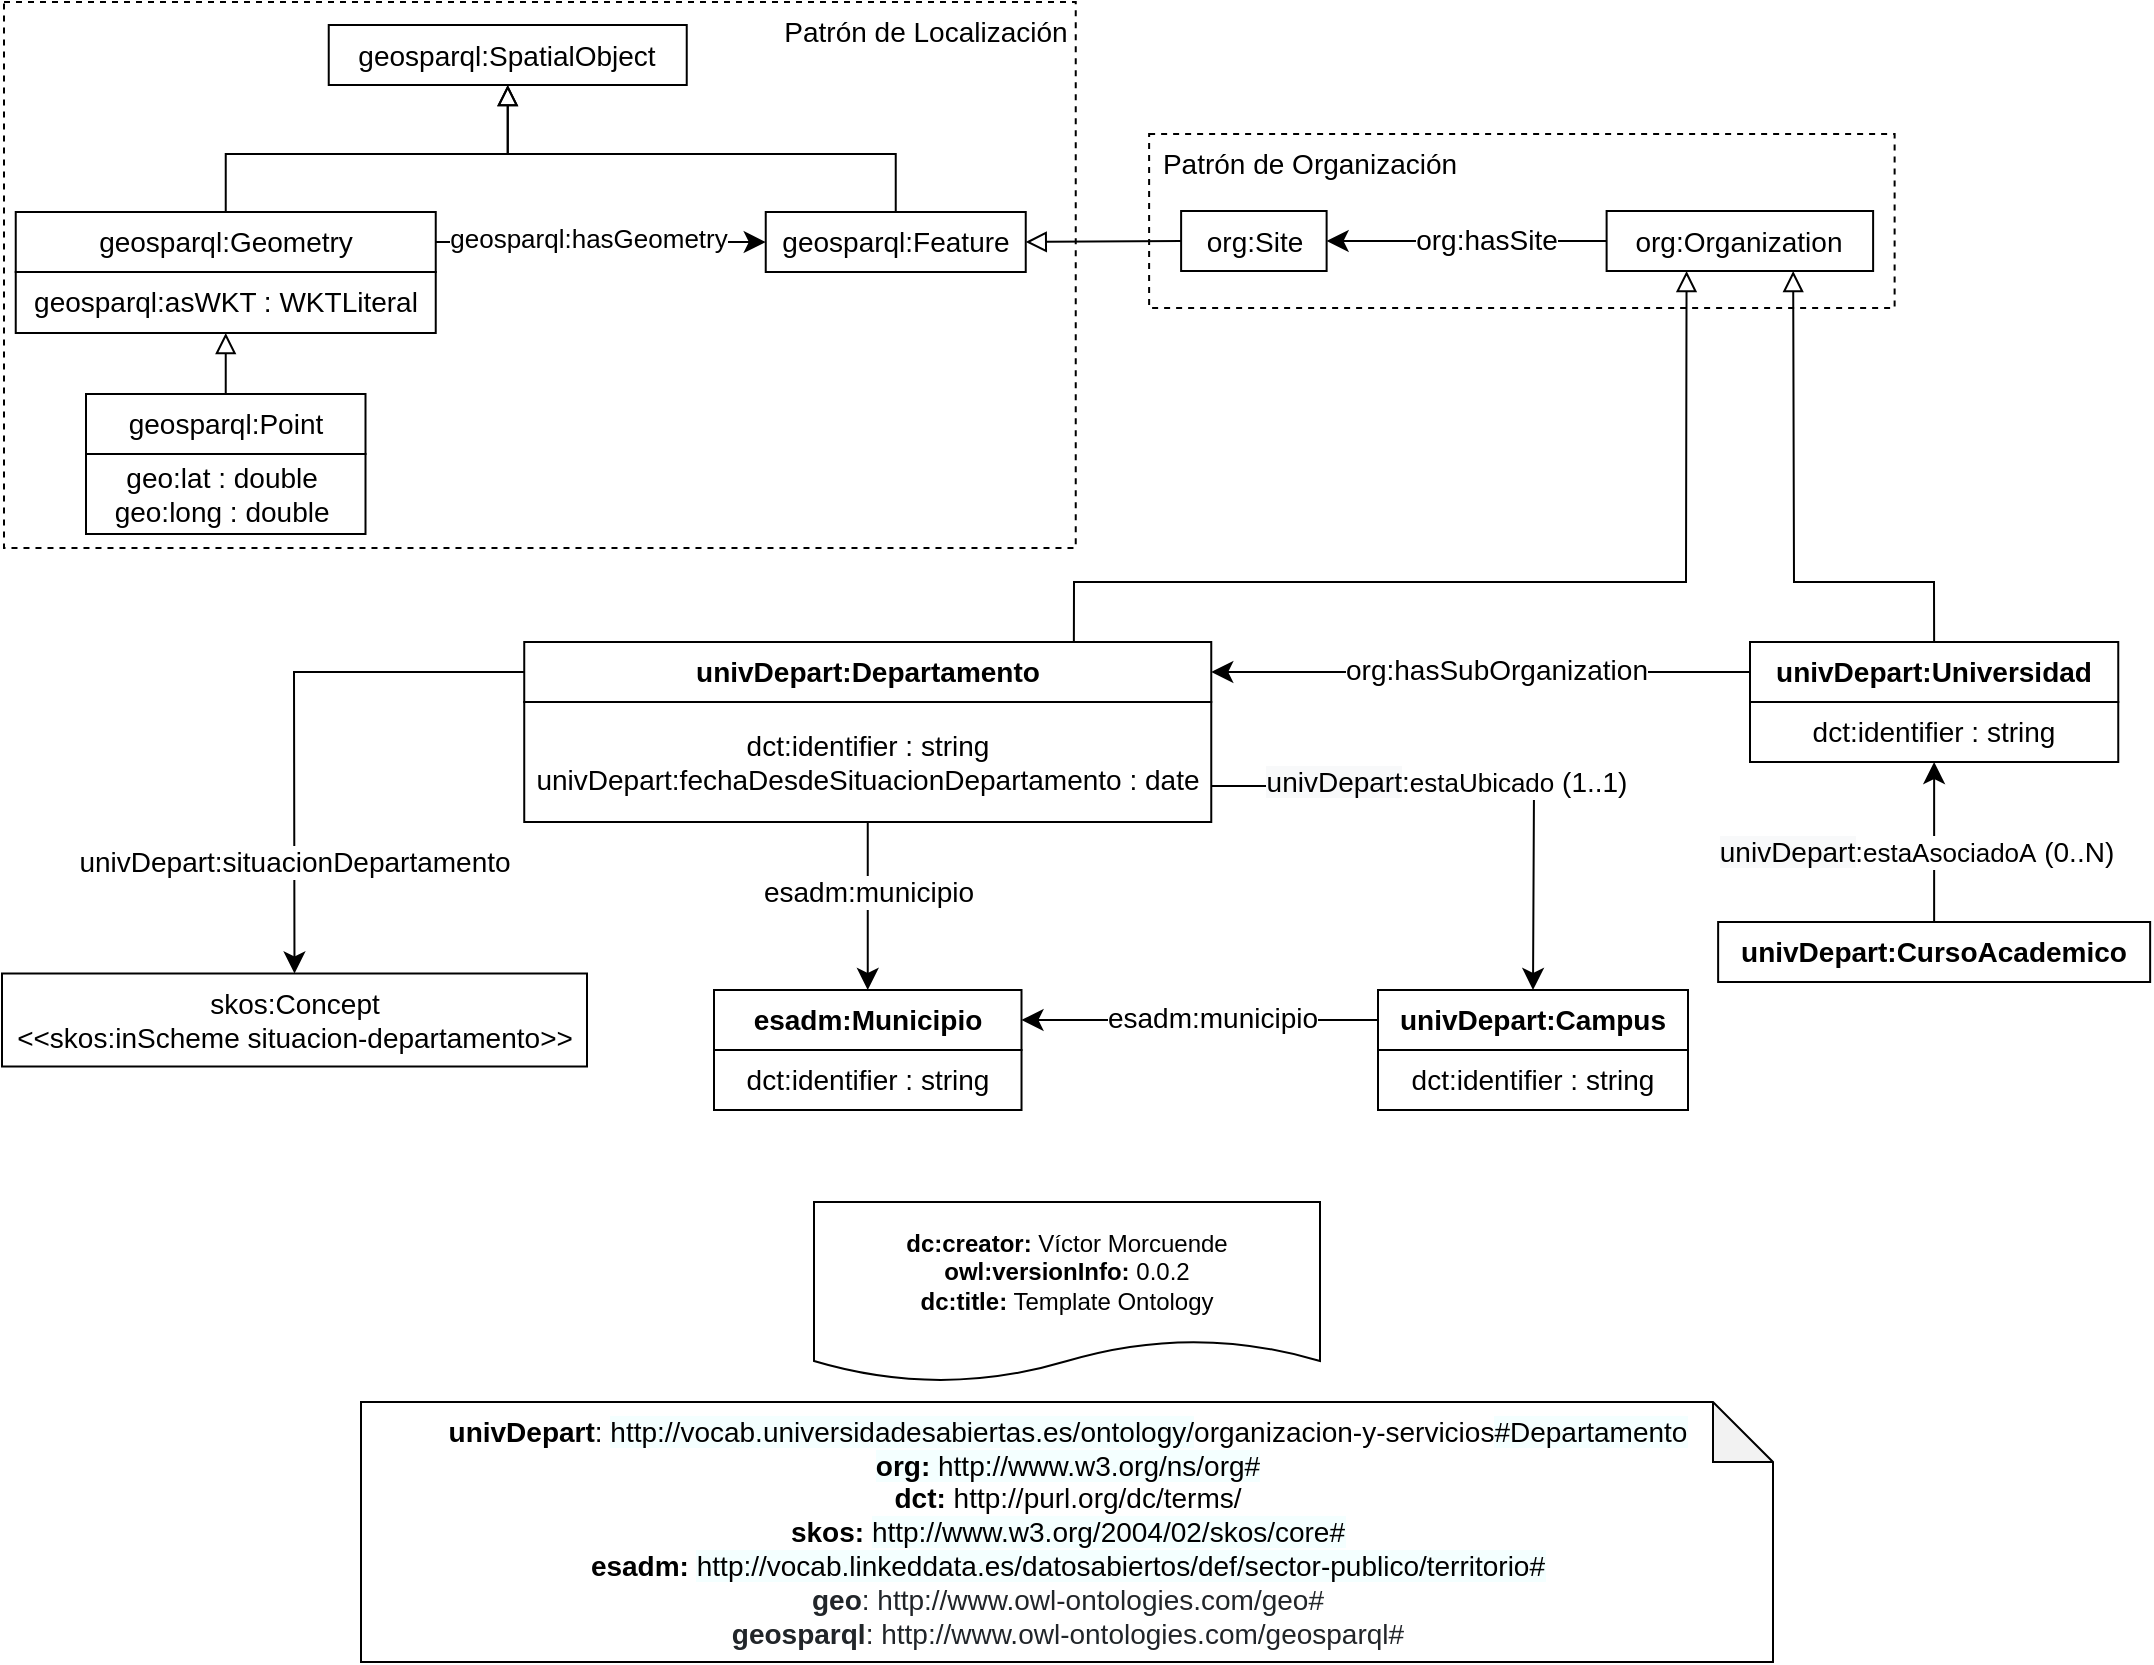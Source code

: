 <mxfile version="17.1.3" type="device"><diagram id="2xOe5xubepqIjJ3LcJC1" name="Page-1"><mxGraphModel dx="1583" dy="910" grid="1" gridSize="10" guides="1" tooltips="1" connect="1" arrows="1" fold="1" page="1" pageScale="1" pageWidth="827" pageHeight="1169" math="0" shadow="0"><root><mxCell id="0"/><mxCell id="1" parent="0"/><mxCell id="tCUEVHxepWvSsO0FmJBN-13" value="&lt;div&gt;&lt;b&gt;dc:creator:&lt;/b&gt;&amp;nbsp;Víctor Morcuende&lt;/div&gt;&lt;div&gt;&lt;b&gt;owl:versionInfo:&lt;/b&gt; 0.0.2&lt;/div&gt;&lt;div&gt;&lt;b&gt;dc:title:&lt;/b&gt; Template Ontology&lt;/div&gt;" style="shape=document;whiteSpace=wrap;html=1;boundedLbl=1;labelBackgroundColor=#ffffff;strokeColor=#000000;fontSize=12;fontColor=#000000;size=0.233;fillColor=none;" parent="1" vertex="1"><mxGeometry x="700" y="810" width="253" height="90" as="geometry"/></mxCell><mxCell id="tCUEVHxepWvSsO0FmJBN-14" value="&lt;div&gt;&lt;div&gt;&lt;div&gt;&lt;div&gt;&lt;div&gt;&lt;b&gt;univDepart&lt;/b&gt;:&amp;nbsp;&lt;span style=&quot;background-color: rgb(244 , 255 , 255)&quot;&gt;http://vocab.universidadesabiertas.es/ontology/&lt;/span&gt;organizacion-y-servicios&lt;span style=&quot;background-color: rgb(244 , 255 , 255)&quot;&gt;#Departamento&lt;/span&gt;&lt;/div&gt;&lt;/div&gt;&lt;/div&gt;&lt;/div&gt;&lt;/div&gt;&lt;div&gt;&lt;div&gt;&lt;span style=&quot;background-color: rgb(244 , 255 , 255)&quot;&gt;&lt;b&gt;org:&amp;nbsp;&lt;/b&gt;http://www.w3.org/ns/org#&lt;/span&gt;&lt;/div&gt;&lt;div&gt;&lt;b&gt;dct:&amp;nbsp;&lt;/b&gt;http://purl.org/dc/terms/&lt;br&gt;&lt;/div&gt;&lt;div&gt;&lt;b&gt;skos:&amp;nbsp;&lt;/b&gt;&lt;span style=&quot;background-color: rgb(244 , 255 , 255)&quot;&gt;http://www.w3.org/2004/02/skos/core#&lt;/span&gt;&lt;br&gt;&lt;/div&gt;&lt;div&gt;&lt;/div&gt;&lt;span style=&quot;text-align: left&quot;&gt;&lt;div style=&quot;text-align: center&quot;&gt;&lt;b&gt;esadm:&lt;/b&gt;&amp;nbsp;&lt;span style=&quot;font-family: sans-serif ; background-color: rgb(244 , 255 , 255)&quot;&gt;http://vocab.linkeddata.es/datosabiertos/def/sector-publico/territorio#&lt;/span&gt;&lt;/div&gt;&lt;/span&gt;&lt;div&gt;&lt;span style=&quot;color: rgb(33 , 37 , 41) ; box-sizing: border-box&quot;&gt;&lt;b&gt;geo&lt;/b&gt;:&amp;nbsp;&lt;/span&gt;&lt;span style=&quot;color: rgb(33 , 37 , 41)&quot;&gt;http://www.owl-ontologies.com/geo#&lt;/span&gt;&lt;/div&gt;&lt;div&gt;&lt;span style=&quot;color: rgb(33 , 37 , 41) ; box-sizing: border-box&quot;&gt;&lt;b&gt;geosparql&lt;/b&gt;:&amp;nbsp;&lt;/span&gt;&lt;span style=&quot;color: rgb(33 , 37 , 41)&quot;&gt;http://www.owl-ontologies.com/geosparql#&lt;/span&gt;&lt;/div&gt;&lt;/div&gt;" style="shape=note;whiteSpace=wrap;html=1;backgroundOutline=1;darkOpacity=0.05;fontSize=14;fillColor=none;align=center;" parent="1" vertex="1"><mxGeometry x="473.5" y="910" width="706" height="130" as="geometry"/></mxCell><mxCell id="tCUEVHxepWvSsO0FmJBN-36" value="dct:identifier : string" style="rounded=0;whiteSpace=wrap;html=1;snapToPoint=1;points=[[0.1,0],[0.2,0],[0.3,0],[0.4,0],[0.5,0],[0.6,0],[0.7,0],[0.8,0],[0.9,0],[0,0.1],[0,0.3],[0,0.5],[0,0.7],[0,0.9],[0.1,1],[0.2,1],[0.3,1],[0.4,1],[0.5,1],[0.6,1],[0.7,1],[0.8,1],[0.9,1],[1,0.1],[1,0.3],[1,0.5],[1,0.7],[1,0.9]];fontFamily=Helvetica;fontSize=14;fillColor=none;" parent="1" vertex="1"><mxGeometry x="1168" y="560" width="184.13" height="30" as="geometry"/></mxCell><mxCell id="tCUEVHxepWvSsO0FmJBN-37" value="&lt;b&gt;univDepart&lt;/b&gt;&lt;b&gt;:Universidad&lt;/b&gt;" style="rounded=0;whiteSpace=wrap;html=1;snapToPoint=1;points=[[0.1,0],[0.2,0],[0.3,0],[0.4,0],[0.5,0],[0.6,0],[0.7,0],[0.8,0],[0.9,0],[0,0.1],[0,0.3],[0,0.5],[0,0.7],[0,0.9],[0.1,1],[0.2,1],[0.3,1],[0.4,1],[0.5,1],[0.6,1],[0.7,1],[0.8,1],[0.9,1],[1,0.1],[1,0.3],[1,0.5],[1,0.7],[1,0.9]];fontFamily=Helvetica;fontSize=14;fillColor=none;" parent="1" vertex="1"><mxGeometry x="1168" y="530" width="184.13" height="30" as="geometry"/></mxCell><mxCell id="tCUEVHxepWvSsO0FmJBN-38" value="&lt;b&gt;univDepart&lt;/b&gt;&lt;b&gt;:CursoAcademico&lt;/b&gt;" style="rounded=0;whiteSpace=wrap;html=1;snapToPoint=1;points=[[0.1,0],[0.2,0],[0.3,0],[0.4,0],[0.5,0],[0.6,0],[0.7,0],[0.8,0],[0.9,0],[0,0.1],[0,0.3],[0,0.5],[0,0.7],[0,0.9],[0.1,1],[0.2,1],[0.3,1],[0.4,1],[0.5,1],[0.6,1],[0.7,1],[0.8,1],[0.9,1],[1,0.1],[1,0.3],[1,0.5],[1,0.7],[1,0.9]];fontFamily=Helvetica;fontSize=14;fillColor=none;" parent="1" vertex="1"><mxGeometry x="1152.07" y="670" width="216" height="30" as="geometry"/></mxCell><mxCell id="tCUEVHxepWvSsO0FmJBN-42" value="dct:identifier : string&lt;br&gt;univDepart:fechaDesdeSituacionDepartamento&amp;nbsp;: date" style="rounded=0;whiteSpace=wrap;html=1;snapToPoint=1;points=[[0.1,0],[0.2,0],[0.3,0],[0.4,0],[0.5,0],[0.6,0],[0.7,0],[0.8,0],[0.9,0],[0,0.1],[0,0.3],[0,0.5],[0,0.7],[0,0.9],[0.1,1],[0.2,1],[0.3,1],[0.4,1],[0.5,1],[0.6,1],[0.7,1],[0.8,1],[0.9,1],[1,0.1],[1,0.3],[1,0.5],[1,0.7],[1,0.9]];fontFamily=Helvetica;fontSize=14;fillColor=none;" parent="1" vertex="1"><mxGeometry x="555.12" y="560" width="343.51" height="60" as="geometry"/></mxCell><mxCell id="tCUEVHxepWvSsO0FmJBN-43" value="&lt;b&gt;univDepart:Departamento&lt;/b&gt;" style="rounded=0;whiteSpace=wrap;html=1;snapToPoint=1;points=[[0.1,0],[0.2,0],[0.3,0],[0.4,0],[0.5,0],[0.6,0],[0.7,0],[0.8,0],[0.9,0],[0,0.1],[0,0.3],[0,0.5],[0,0.7],[0,0.9],[0.1,1],[0.2,1],[0.3,1],[0.4,1],[0.5,1],[0.6,1],[0.7,1],[0.8,1],[0.9,1],[1,0.1],[1,0.3],[1,0.5],[1,0.7],[1,0.9]];fontFamily=Helvetica;fontSize=14;fillColor=none;" parent="1" vertex="1"><mxGeometry x="555.12" y="530" width="343.51" height="30" as="geometry"/></mxCell><mxCell id="tCUEVHxepWvSsO0FmJBN-49" value="" style="endArrow=classic;html=1;exitX=0.5;exitY=0;exitDx=0;exitDy=0;entryX=0.5;entryY=1;entryDx=0;entryDy=0;endSize=8;arcSize=0;rounded=0;fontFamily=Helvetica;fontSize=14;" parent="1" source="tCUEVHxepWvSsO0FmJBN-38" target="tCUEVHxepWvSsO0FmJBN-36" edge="1"><mxGeometry width="50" height="50" relative="1" as="geometry"><mxPoint x="1953.87" y="895" as="sourcePoint"/><mxPoint x="2143.87" y="895" as="targetPoint"/></mxGeometry></mxCell><mxCell id="tCUEVHxepWvSsO0FmJBN-50" value="&lt;span style=&quot;background-color: rgb(248 , 249 , 250)&quot;&gt;univDepart&lt;/span&gt;:&lt;span style=&quot;font-size: 13px&quot;&gt;estaAsociadoA&lt;/span&gt;&amp;nbsp;(0..N)&lt;span style=&quot;background-color: rgb(248 , 249 , 250)&quot;&gt;&lt;br&gt;&lt;/span&gt;" style="text;html=1;align=center;verticalAlign=middle;resizable=0;points=[];labelBackgroundColor=#ffffff;fontFamily=Helvetica;fontSize=14;fillColor=none;" parent="tCUEVHxepWvSsO0FmJBN-49" vertex="1" connectable="0"><mxGeometry x="-0.127" relative="1" as="geometry"><mxPoint x="-9" as="offset"/></mxGeometry></mxCell><mxCell id="tCUEVHxepWvSsO0FmJBN-54" value="" style="endArrow=classic;html=1;exitX=0;exitY=0.5;exitDx=0;exitDy=0;endSize=8;arcSize=0;rounded=0;fontFamily=Helvetica;fontSize=14;entryX=1;entryY=0.5;entryDx=0;entryDy=0;" parent="1" source="tCUEVHxepWvSsO0FmJBN-37" target="tCUEVHxepWvSsO0FmJBN-43" edge="1"><mxGeometry width="50" height="50" relative="1" as="geometry"><mxPoint x="513.87" y="620" as="sourcePoint"/><mxPoint x="1015.87" y="420" as="targetPoint"/></mxGeometry></mxCell><mxCell id="tCUEVHxepWvSsO0FmJBN-55" value="org:hasSubOrganization&lt;b&gt;&lt;br&gt;&lt;/b&gt;" style="text;html=1;align=center;verticalAlign=middle;resizable=0;points=[];labelBackgroundColor=#ffffff;fontFamily=Helvetica;fontSize=14;fillColor=none;" parent="tCUEVHxepWvSsO0FmJBN-54" vertex="1" connectable="0"><mxGeometry x="-0.127" relative="1" as="geometry"><mxPoint x="-10" y="-1" as="offset"/></mxGeometry></mxCell><mxCell id="tCUEVHxepWvSsO0FmJBN-56" value="" style="endArrow=classic;html=1;entryX=0.5;entryY=0;entryDx=0;entryDy=0;endSize=8;arcSize=0;rounded=0;fontFamily=Helvetica;fontSize=14;exitX=1;exitY=0.7;exitDx=0;exitDy=0;" parent="1" source="tCUEVHxepWvSsO0FmJBN-42" target="tCUEVHxepWvSsO0FmJBN-61" edge="1"><mxGeometry width="50" height="50" relative="1" as="geometry"><mxPoint x="950" y="560" as="sourcePoint"/><mxPoint x="627.505" y="1047" as="targetPoint"/><Array as="points"><mxPoint x="1060" y="602"/></Array></mxGeometry></mxCell><mxCell id="tCUEVHxepWvSsO0FmJBN-57" value="&lt;span style=&quot;background-color: rgb(248 , 249 , 250)&quot;&gt;univDepart&lt;/span&gt;:&lt;span style=&quot;font-size: 13px&quot;&gt;estaUbicado&lt;/span&gt;&amp;nbsp;(1..1)&lt;span style=&quot;background-color: rgb(248 , 249 , 250)&quot;&gt;&lt;br&gt;&lt;/span&gt;" style="text;html=1;align=center;verticalAlign=middle;resizable=0;points=[];labelBackgroundColor=#ffffff;fontFamily=Helvetica;fontSize=14;fillColor=none;" parent="tCUEVHxepWvSsO0FmJBN-56" vertex="1" connectable="0"><mxGeometry x="-0.127" relative="1" as="geometry"><mxPoint x="2" y="-2" as="offset"/></mxGeometry></mxCell><mxCell id="tCUEVHxepWvSsO0FmJBN-58" value="" style="endArrow=classic;html=1;exitX=0;exitY=0.5;exitDx=0;exitDy=0;endSize=8;arcSize=0;rounded=0;fontFamily=Helvetica;fontSize=14;entryX=1;entryY=0.5;entryDx=0;entryDy=0;" parent="1" source="tCUEVHxepWvSsO0FmJBN-61" target="tCUEVHxepWvSsO0FmJBN-63" edge="1"><mxGeometry width="50" height="50" relative="1" as="geometry"><mxPoint x="1038" y="1036" as="sourcePoint"/><mxPoint x="1200" y="674" as="targetPoint"/></mxGeometry></mxCell><mxCell id="tCUEVHxepWvSsO0FmJBN-59" value="esadm:municipio&lt;span style=&quot;background-color: rgb(248 , 249 , 250)&quot;&gt;&lt;br&gt;&lt;/span&gt;" style="text;html=1;align=center;verticalAlign=middle;resizable=0;points=[];labelBackgroundColor=#ffffff;fontFamily=Helvetica;fontSize=14;fillColor=none;" parent="tCUEVHxepWvSsO0FmJBN-58" vertex="1" connectable="0"><mxGeometry x="-0.127" relative="1" as="geometry"><mxPoint x="-5" y="-1" as="offset"/></mxGeometry></mxCell><mxCell id="tCUEVHxepWvSsO0FmJBN-60" value="dct:identifier : string" style="rounded=0;whiteSpace=wrap;html=1;snapToPoint=1;points=[[0.1,0],[0.2,0],[0.3,0],[0.4,0],[0.5,0],[0.6,0],[0.7,0],[0.8,0],[0.9,0],[0,0.1],[0,0.3],[0,0.5],[0,0.7],[0,0.9],[0.1,1],[0.2,1],[0.3,1],[0.4,1],[0.5,1],[0.6,1],[0.7,1],[0.8,1],[0.9,1],[1,0.1],[1,0.3],[1,0.5],[1,0.7],[1,0.9]];fontFamily=Helvetica;fontSize=14;fillColor=none;" parent="1" vertex="1"><mxGeometry x="982" y="734" width="155" height="30" as="geometry"/></mxCell><mxCell id="tCUEVHxepWvSsO0FmJBN-61" value="&lt;b&gt;univDepart:Campus&lt;/b&gt;" style="rounded=0;whiteSpace=wrap;html=1;snapToPoint=1;points=[[0.1,0],[0.2,0],[0.3,0],[0.4,0],[0.5,0],[0.6,0],[0.7,0],[0.8,0],[0.9,0],[0,0.1],[0,0.3],[0,0.5],[0,0.7],[0,0.9],[0.1,1],[0.2,1],[0.3,1],[0.4,1],[0.5,1],[0.6,1],[0.7,1],[0.8,1],[0.9,1],[1,0.1],[1,0.3],[1,0.5],[1,0.7],[1,0.9]];fontFamily=Helvetica;fontSize=14;fillColor=none;" parent="1" vertex="1"><mxGeometry x="982" y="704" width="155" height="30" as="geometry"/></mxCell><mxCell id="tCUEVHxepWvSsO0FmJBN-62" value="dct:identifier : string" style="rounded=0;whiteSpace=wrap;html=1;snapToPoint=1;points=[[0.1,0],[0.2,0],[0.3,0],[0.4,0],[0.5,0],[0.6,0],[0.7,0],[0.8,0],[0.9,0],[0,0.1],[0,0.3],[0,0.5],[0,0.7],[0,0.9],[0.1,1],[0.2,1],[0.3,1],[0.4,1],[0.5,1],[0.6,1],[0.7,1],[0.8,1],[0.9,1],[1,0.1],[1,0.3],[1,0.5],[1,0.7],[1,0.9]];fontFamily=Helvetica;fontSize=14;fillColor=none;" parent="1" vertex="1"><mxGeometry x="650" y="734" width="153.76" height="30" as="geometry"/></mxCell><mxCell id="tCUEVHxepWvSsO0FmJBN-63" value="&lt;b&gt;esadm:Municipio&lt;/b&gt;" style="rounded=0;whiteSpace=wrap;html=1;snapToPoint=1;points=[[0.1,0],[0.2,0],[0.3,0],[0.4,0],[0.5,0],[0.6,0],[0.7,0],[0.8,0],[0.9,0],[0,0.1],[0,0.3],[0,0.5],[0,0.7],[0,0.9],[0.1,1],[0.2,1],[0.3,1],[0.4,1],[0.5,1],[0.6,1],[0.7,1],[0.8,1],[0.9,1],[1,0.1],[1,0.3],[1,0.5],[1,0.7],[1,0.9]];fontFamily=Helvetica;fontSize=14;fillColor=none;" parent="1" vertex="1"><mxGeometry x="650" y="704" width="153.75" height="30" as="geometry"/></mxCell><mxCell id="23idUlxBomo_X689nSh8-1" value="" style="endArrow=classic;html=1;endSize=8;arcSize=0;rounded=0;fontFamily=Helvetica;fontSize=14;exitX=0.5;exitY=1;exitDx=0;exitDy=0;entryX=0.5;entryY=0;entryDx=0;entryDy=0;" edge="1" parent="1" source="tCUEVHxepWvSsO0FmJBN-42" target="tCUEVHxepWvSsO0FmJBN-63"><mxGeometry width="50" height="50" relative="1" as="geometry"><mxPoint x="870" y="750" as="sourcePoint"/><mxPoint x="1030" y="760" as="targetPoint"/></mxGeometry></mxCell><mxCell id="23idUlxBomo_X689nSh8-2" value="esadm:municipio&lt;span style=&quot;background-color: rgb(248 , 249 , 250)&quot;&gt;&lt;br&gt;&lt;/span&gt;" style="text;html=1;align=center;verticalAlign=middle;resizable=0;points=[];labelBackgroundColor=#ffffff;fontFamily=Helvetica;fontSize=14;fillColor=none;" vertex="1" connectable="0" parent="23idUlxBomo_X689nSh8-1"><mxGeometry x="-0.127" relative="1" as="geometry"><mxPoint y="-2" as="offset"/></mxGeometry></mxCell><mxCell id="23idUlxBomo_X689nSh8-30" value="" style="rounded=0;whiteSpace=wrap;html=1;fontSize=14;fillColor=none;dashed=1;" vertex="1" parent="1"><mxGeometry x="867.56" y="276" width="372.75" height="87" as="geometry"/></mxCell><mxCell id="23idUlxBomo_X689nSh8-31" value="" style="rounded=0;whiteSpace=wrap;html=1;fontSize=14;fillColor=none;dashed=1;" vertex="1" parent="1"><mxGeometry x="295.0" y="210" width="535.87" height="273" as="geometry"/></mxCell><mxCell id="23idUlxBomo_X689nSh8-32" value="&lt;font style=&quot;font-size: 14px&quot;&gt;geosparql:SpatialObject&lt;/font&gt;" style="rounded=0;whiteSpace=wrap;html=1;snapToPoint=1;points=[[0.1,0],[0.2,0],[0.3,0],[0.4,0],[0.5,0],[0.6,0],[0.7,0],[0.8,0],[0.9,0],[0,0.1],[0,0.3],[0,0.5],[0,0.7],[0,0.9],[0.1,1],[0.2,1],[0.3,1],[0.4,1],[0.5,1],[0.6,1],[0.7,1],[0.8,1],[0.9,1],[1,0.1],[1,0.3],[1,0.5],[1,0.7],[1,0.9]];" vertex="1" parent="1"><mxGeometry x="457.37" y="221.5" width="179" height="30" as="geometry"/></mxCell><mxCell id="23idUlxBomo_X689nSh8-33" value="" style="group" vertex="1" connectable="0" parent="1"><mxGeometry x="336" y="406" width="139.75" height="70" as="geometry"/></mxCell><mxCell id="23idUlxBomo_X689nSh8-34" value="&lt;font style=&quot;font-size: 14px&quot;&gt;geo:lat : double&amp;nbsp;&lt;br&gt;geo:long : double&amp;nbsp;&lt;/font&gt;" style="rounded=0;whiteSpace=wrap;html=1;snapToPoint=1;points=[[0.1,0],[0.2,0],[0.3,0],[0.4,0],[0.5,0],[0.6,0],[0.7,0],[0.8,0],[0.9,0],[0,0.1],[0,0.3],[0,0.5],[0,0.7],[0,0.9],[0.1,1],[0.2,1],[0.3,1],[0.4,1],[0.5,1],[0.6,1],[0.7,1],[0.8,1],[0.9,1],[1,0.1],[1,0.3],[1,0.5],[1,0.7],[1,0.9]];" vertex="1" parent="23idUlxBomo_X689nSh8-33"><mxGeometry y="30" width="139.75" height="40" as="geometry"/></mxCell><mxCell id="23idUlxBomo_X689nSh8-35" value="&lt;font style=&quot;font-size: 14px&quot;&gt;geosparql:Point&lt;/font&gt;" style="rounded=0;whiteSpace=wrap;html=1;snapToPoint=1;points=[[0.1,0],[0.2,0],[0.3,0],[0.4,0],[0.5,0],[0.6,0],[0.7,0],[0.8,0],[0.9,0],[0,0.1],[0,0.3],[0,0.5],[0,0.7],[0,0.9],[0.1,1],[0.2,1],[0.3,1],[0.4,1],[0.5,1],[0.6,1],[0.7,1],[0.8,1],[0.9,1],[1,0.1],[1,0.3],[1,0.5],[1,0.7],[1,0.9]];" vertex="1" parent="23idUlxBomo_X689nSh8-33"><mxGeometry width="139.75" height="30" as="geometry"/></mxCell><mxCell id="23idUlxBomo_X689nSh8-36" value="&lt;font style=&quot;font-size: 14px&quot;&gt;Patrón de Localización&lt;/font&gt;" style="text;html=1;strokeColor=none;fillColor=none;align=center;verticalAlign=middle;whiteSpace=wrap;rounded=0;dashed=1;" vertex="1" parent="1"><mxGeometry x="680.87" y="210" width="150" height="30" as="geometry"/></mxCell><mxCell id="23idUlxBomo_X689nSh8-37" value="" style="endArrow=block;html=1;fontColor=#000099;exitX=0.5;exitY=0;exitDx=0;exitDy=0;endFill=0;endSize=8;arcSize=0;rounded=0;fontSize=14;entryX=0.5;entryY=1;entryDx=0;entryDy=0;" edge="1" parent="1" source="23idUlxBomo_X689nSh8-48" target="23idUlxBomo_X689nSh8-32"><mxGeometry width="50" height="50" relative="1" as="geometry"><mxPoint x="398.87" y="315.5" as="sourcePoint"/><mxPoint x="546.87" y="276.5" as="targetPoint"/><Array as="points"><mxPoint x="405.87" y="286"/><mxPoint x="546.87" y="286"/></Array></mxGeometry></mxCell><mxCell id="23idUlxBomo_X689nSh8-38" value="" style="endArrow=block;html=1;fontColor=#000099;exitX=0.5;exitY=0;exitDx=0;exitDy=0;endFill=0;endSize=8;arcSize=0;rounded=0;fontSize=14;entryX=0.5;entryY=1;entryDx=0;entryDy=0;" edge="1" parent="1" source="23idUlxBomo_X689nSh8-49" target="23idUlxBomo_X689nSh8-32"><mxGeometry width="50" height="50" relative="1" as="geometry"><mxPoint x="760.37" y="315.5" as="sourcePoint"/><mxPoint x="556.87" y="266.5" as="targetPoint"/><Array as="points"><mxPoint x="740.87" y="286"/><mxPoint x="546.87" y="286"/></Array></mxGeometry></mxCell><mxCell id="23idUlxBomo_X689nSh8-39" value="" style="endArrow=classic;html=1;exitX=1;exitY=0.5;exitDx=0;exitDy=0;entryX=0;entryY=0.5;entryDx=0;entryDy=0;endSize=8;arcSize=0;rounded=0;fontSize=14;" edge="1" parent="1" source="23idUlxBomo_X689nSh8-48" target="23idUlxBomo_X689nSh8-49"><mxGeometry width="50" height="50" relative="1" as="geometry"><mxPoint x="500.87" y="330.5" as="sourcePoint"/><mxPoint x="670.87" y="330.5" as="targetPoint"/></mxGeometry></mxCell><mxCell id="23idUlxBomo_X689nSh8-40" value="&lt;span style=&quot;font-size: 13px&quot;&gt;geosparql:hasGeometry&lt;/span&gt;" style="text;html=1;align=center;verticalAlign=middle;resizable=0;points=[];labelBackgroundColor=#ffffff;fontSize=14;fillColor=none;" vertex="1" connectable="0" parent="23idUlxBomo_X689nSh8-39"><mxGeometry x="-0.127" relative="1" as="geometry"><mxPoint x="4" y="-2" as="offset"/></mxGeometry></mxCell><mxCell id="23idUlxBomo_X689nSh8-41" value="" style="endArrow=block;html=1;fontColor=#000099;exitX=0.5;exitY=0;exitDx=0;exitDy=0;endFill=0;entryX=0.5;entryY=1;entryDx=0;entryDy=0;endSize=8;arcSize=0;rounded=0;fontSize=14;" edge="1" parent="1" source="23idUlxBomo_X689nSh8-35" target="23idUlxBomo_X689nSh8-47"><mxGeometry width="50" height="50" relative="1" as="geometry"><mxPoint x="30.37" y="547" as="sourcePoint"/><mxPoint x="400.12" y="375.5" as="targetPoint"/></mxGeometry></mxCell><mxCell id="23idUlxBomo_X689nSh8-42" value="org:Site" style="rounded=0;whiteSpace=wrap;html=1;snapToPoint=1;points=[[0.1,0],[0.2,0],[0.3,0],[0.4,0],[0.5,0],[0.6,0],[0.7,0],[0.8,0],[0.9,0],[0,0.1],[0,0.3],[0,0.5],[0,0.7],[0,0.9],[0.1,1],[0.2,1],[0.3,1],[0.4,1],[0.5,1],[0.6,1],[0.7,1],[0.8,1],[0.9,1],[1,0.1],[1,0.3],[1,0.5],[1,0.7],[1,0.9]];fontFamily=Helvetica;fontSize=14;fillColor=none;" vertex="1" parent="1"><mxGeometry x="883.56" y="314.5" width="72.75" height="30" as="geometry"/></mxCell><mxCell id="23idUlxBomo_X689nSh8-43" value="org:Organization" style="rounded=0;whiteSpace=wrap;html=1;snapToPoint=1;points=[[0.1,0],[0.2,0],[0.3,0],[0.4,0],[0.5,0],[0.6,0],[0.7,0],[0.8,0],[0.9,0],[0,0.1],[0,0.3],[0,0.5],[0,0.7],[0,0.9],[0.1,1],[0.2,1],[0.3,1],[0.4,1],[0.5,1],[0.6,1],[0.7,1],[0.8,1],[0.9,1],[1,0.1],[1,0.3],[1,0.5],[1,0.7],[1,0.9]];fontFamily=Helvetica;fontSize=14;fillColor=none;" vertex="1" parent="1"><mxGeometry x="1096.31" y="314.5" width="133.25" height="30" as="geometry"/></mxCell><mxCell id="23idUlxBomo_X689nSh8-44" value="" style="endArrow=classic;html=1;exitX=0;exitY=0.5;exitDx=0;exitDy=0;entryX=1;entryY=0.5;entryDx=0;entryDy=0;endSize=8;arcSize=0;rounded=0;fontFamily=Helvetica;fontSize=14;" edge="1" parent="1" source="23idUlxBomo_X689nSh8-43" target="23idUlxBomo_X689nSh8-42"><mxGeometry width="50" height="50" relative="1" as="geometry"><mxPoint x="961.06" y="517.5" as="sourcePoint"/><mxPoint x="961.06" y="587.5" as="targetPoint"/></mxGeometry></mxCell><mxCell id="23idUlxBomo_X689nSh8-45" value="&lt;div&gt;org:hasSite&lt;/div&gt;" style="text;html=1;align=center;verticalAlign=middle;resizable=0;points=[];labelBackgroundColor=#ffffff;fontFamily=Helvetica;fontSize=14;fillColor=none;" vertex="1" connectable="0" parent="23idUlxBomo_X689nSh8-44"><mxGeometry x="-0.127" relative="1" as="geometry"><mxPoint y="-1" as="offset"/></mxGeometry></mxCell><mxCell id="23idUlxBomo_X689nSh8-46" value="&lt;font style=&quot;font-size: 14px&quot;&gt;Patrón de Organización&lt;/font&gt;" style="text;html=1;strokeColor=none;fillColor=none;align=center;verticalAlign=middle;whiteSpace=wrap;rounded=0;dashed=1;" vertex="1" parent="1"><mxGeometry x="867.56" y="276" width="160" height="30" as="geometry"/></mxCell><mxCell id="23idUlxBomo_X689nSh8-47" value="geosparql:asWKT : WKTLiteral" style="rounded=0;whiteSpace=wrap;html=1;snapToPoint=1;points=[[0.1,0],[0.2,0],[0.3,0],[0.4,0],[0.5,0],[0.6,0],[0.7,0],[0.8,0],[0.9,0],[0,0.1],[0,0.3],[0,0.5],[0,0.7],[0,0.9],[0.1,1],[0.2,1],[0.3,1],[0.4,1],[0.5,1],[0.6,1],[0.7,1],[0.8,1],[0.9,1],[1,0.1],[1,0.3],[1,0.5],[1,0.7],[1,0.9]];fontFamily=Helvetica;fontSize=14;fillColor=none;" vertex="1" parent="1"><mxGeometry x="300.87" y="345" width="210" height="30.5" as="geometry"/></mxCell><mxCell id="23idUlxBomo_X689nSh8-48" value="geosparql:Geometry" style="rounded=0;whiteSpace=wrap;html=1;snapToPoint=1;points=[[0.1,0],[0.2,0],[0.3,0],[0.4,0],[0.5,0],[0.6,0],[0.7,0],[0.8,0],[0.9,0],[0,0.1],[0,0.3],[0,0.5],[0,0.7],[0,0.9],[0.1,1],[0.2,1],[0.3,1],[0.4,1],[0.5,1],[0.6,1],[0.7,1],[0.8,1],[0.9,1],[1,0.1],[1,0.3],[1,0.5],[1,0.7],[1,0.9]];fontFamily=Helvetica;fontSize=14;fillColor=none;" vertex="1" parent="1"><mxGeometry x="300.87" y="315" width="210" height="30" as="geometry"/></mxCell><mxCell id="23idUlxBomo_X689nSh8-49" value="geosparql:Feature" style="rounded=0;whiteSpace=wrap;html=1;snapToPoint=1;points=[[0.1,0],[0.2,0],[0.3,0],[0.4,0],[0.5,0],[0.6,0],[0.7,0],[0.8,0],[0.9,0],[0,0.1],[0,0.3],[0,0.5],[0,0.7],[0,0.9],[0.1,1],[0.2,1],[0.3,1],[0.4,1],[0.5,1],[0.6,1],[0.7,1],[0.8,1],[0.9,1],[1,0.1],[1,0.3],[1,0.5],[1,0.7],[1,0.9]];fontFamily=Helvetica;fontSize=14;fillColor=none;" vertex="1" parent="1"><mxGeometry x="675.87" y="315" width="130" height="30" as="geometry"/></mxCell><mxCell id="23idUlxBomo_X689nSh8-50" value="" style="endArrow=block;html=1;fontColor=#000099;exitX=0;exitY=0.5;exitDx=0;exitDy=0;endFill=0;entryX=1;entryY=0.5;entryDx=0;entryDy=0;endSize=8;arcSize=0;rounded=0;fontSize=14;" edge="1" parent="1" source="23idUlxBomo_X689nSh8-42" target="23idUlxBomo_X689nSh8-49"><mxGeometry width="50" height="50" relative="1" as="geometry"><mxPoint x="400.865" y="406" as="sourcePoint"/><mxPoint x="400.86" y="375.5" as="targetPoint"/></mxGeometry></mxCell><mxCell id="23idUlxBomo_X689nSh8-53" value="" style="endArrow=block;html=1;fontColor=#000099;endFill=0;entryX=0.3;entryY=1;entryDx=0;entryDy=0;endSize=8;arcSize=0;rounded=0;fontSize=14;exitX=0.8;exitY=0;exitDx=0;exitDy=0;" edge="1" parent="1" source="tCUEVHxepWvSsO0FmJBN-43" target="23idUlxBomo_X689nSh8-43"><mxGeometry width="50" height="50" relative="1" as="geometry"><mxPoint x="920" y="480" as="sourcePoint"/><mxPoint x="830.87" y="340.0" as="targetPoint"/><Array as="points"><mxPoint x="830" y="500"/><mxPoint x="1136" y="500"/></Array></mxGeometry></mxCell><mxCell id="23idUlxBomo_X689nSh8-54" value="" style="endArrow=block;html=1;fontColor=#000099;exitX=0.5;exitY=0;exitDx=0;exitDy=0;endFill=0;entryX=0.7;entryY=1;entryDx=0;entryDy=0;endSize=8;arcSize=0;rounded=0;fontSize=14;" edge="1" parent="1" source="tCUEVHxepWvSsO0FmJBN-37" target="23idUlxBomo_X689nSh8-43"><mxGeometry width="50" height="50" relative="1" as="geometry"><mxPoint x="1290.76" y="440.66" as="sourcePoint"/><mxPoint x="1198.07" y="441.16" as="targetPoint"/><Array as="points"><mxPoint x="1260" y="500"/><mxPoint x="1190" y="500"/></Array></mxGeometry></mxCell><mxCell id="23idUlxBomo_X689nSh8-55" value="skos:Concept&lt;br&gt;&amp;lt;&amp;lt;skos:inScheme&amp;nbsp;&lt;span style=&quot;background-color: rgb(255 , 255 , 255)&quot;&gt;situacion-departamento&lt;/span&gt;&amp;gt;&amp;gt;" style="rounded=0;whiteSpace=wrap;html=1;snapToPoint=1;points=[[0.1,0],[0.2,0],[0.3,0],[0.4,0],[0.5,0],[0.6,0],[0.7,0],[0.8,0],[0.9,0],[0,0.1],[0,0.3],[0,0.5],[0,0.7],[0,0.9],[0.1,1],[0.2,1],[0.3,1],[0.4,1],[0.5,1],[0.6,1],[0.7,1],[0.8,1],[0.9,1],[1,0.1],[1,0.3],[1,0.5],[1,0.7],[1,0.9]];fontFamily=Helvetica;fontSize=14;fillColor=none;" vertex="1" parent="1"><mxGeometry x="294" y="695.75" width="292.5" height="46.5" as="geometry"/></mxCell><mxCell id="23idUlxBomo_X689nSh8-56" value="" style="endArrow=classic;html=1;endSize=8;arcSize=0;rounded=0;fontFamily=Helvetica;fontSize=14;exitX=0;exitY=0.5;exitDx=0;exitDy=0;entryX=0.5;entryY=0;entryDx=0;entryDy=0;" edge="1" parent="1" target="23idUlxBomo_X689nSh8-55" source="tCUEVHxepWvSsO0FmJBN-43"><mxGeometry width="50" height="50" relative="1" as="geometry"><mxPoint x="533.51" y="563.0" as="sourcePoint"/><mxPoint x="330" y="490" as="targetPoint"/><Array as="points"><mxPoint x="440" y="545"/></Array></mxGeometry></mxCell><mxCell id="23idUlxBomo_X689nSh8-57" value="&lt;div&gt;univDepart:situacionDepartamento&lt;/div&gt;" style="text;html=1;align=center;verticalAlign=middle;resizable=0;points=[];labelBackgroundColor=#ffffff;fontFamily=Helvetica;fontSize=14;fillColor=none;" vertex="1" connectable="0" parent="23idUlxBomo_X689nSh8-56"><mxGeometry x="-0.127" relative="1" as="geometry"><mxPoint y="94" as="offset"/></mxGeometry></mxCell></root></mxGraphModel></diagram></mxfile>
